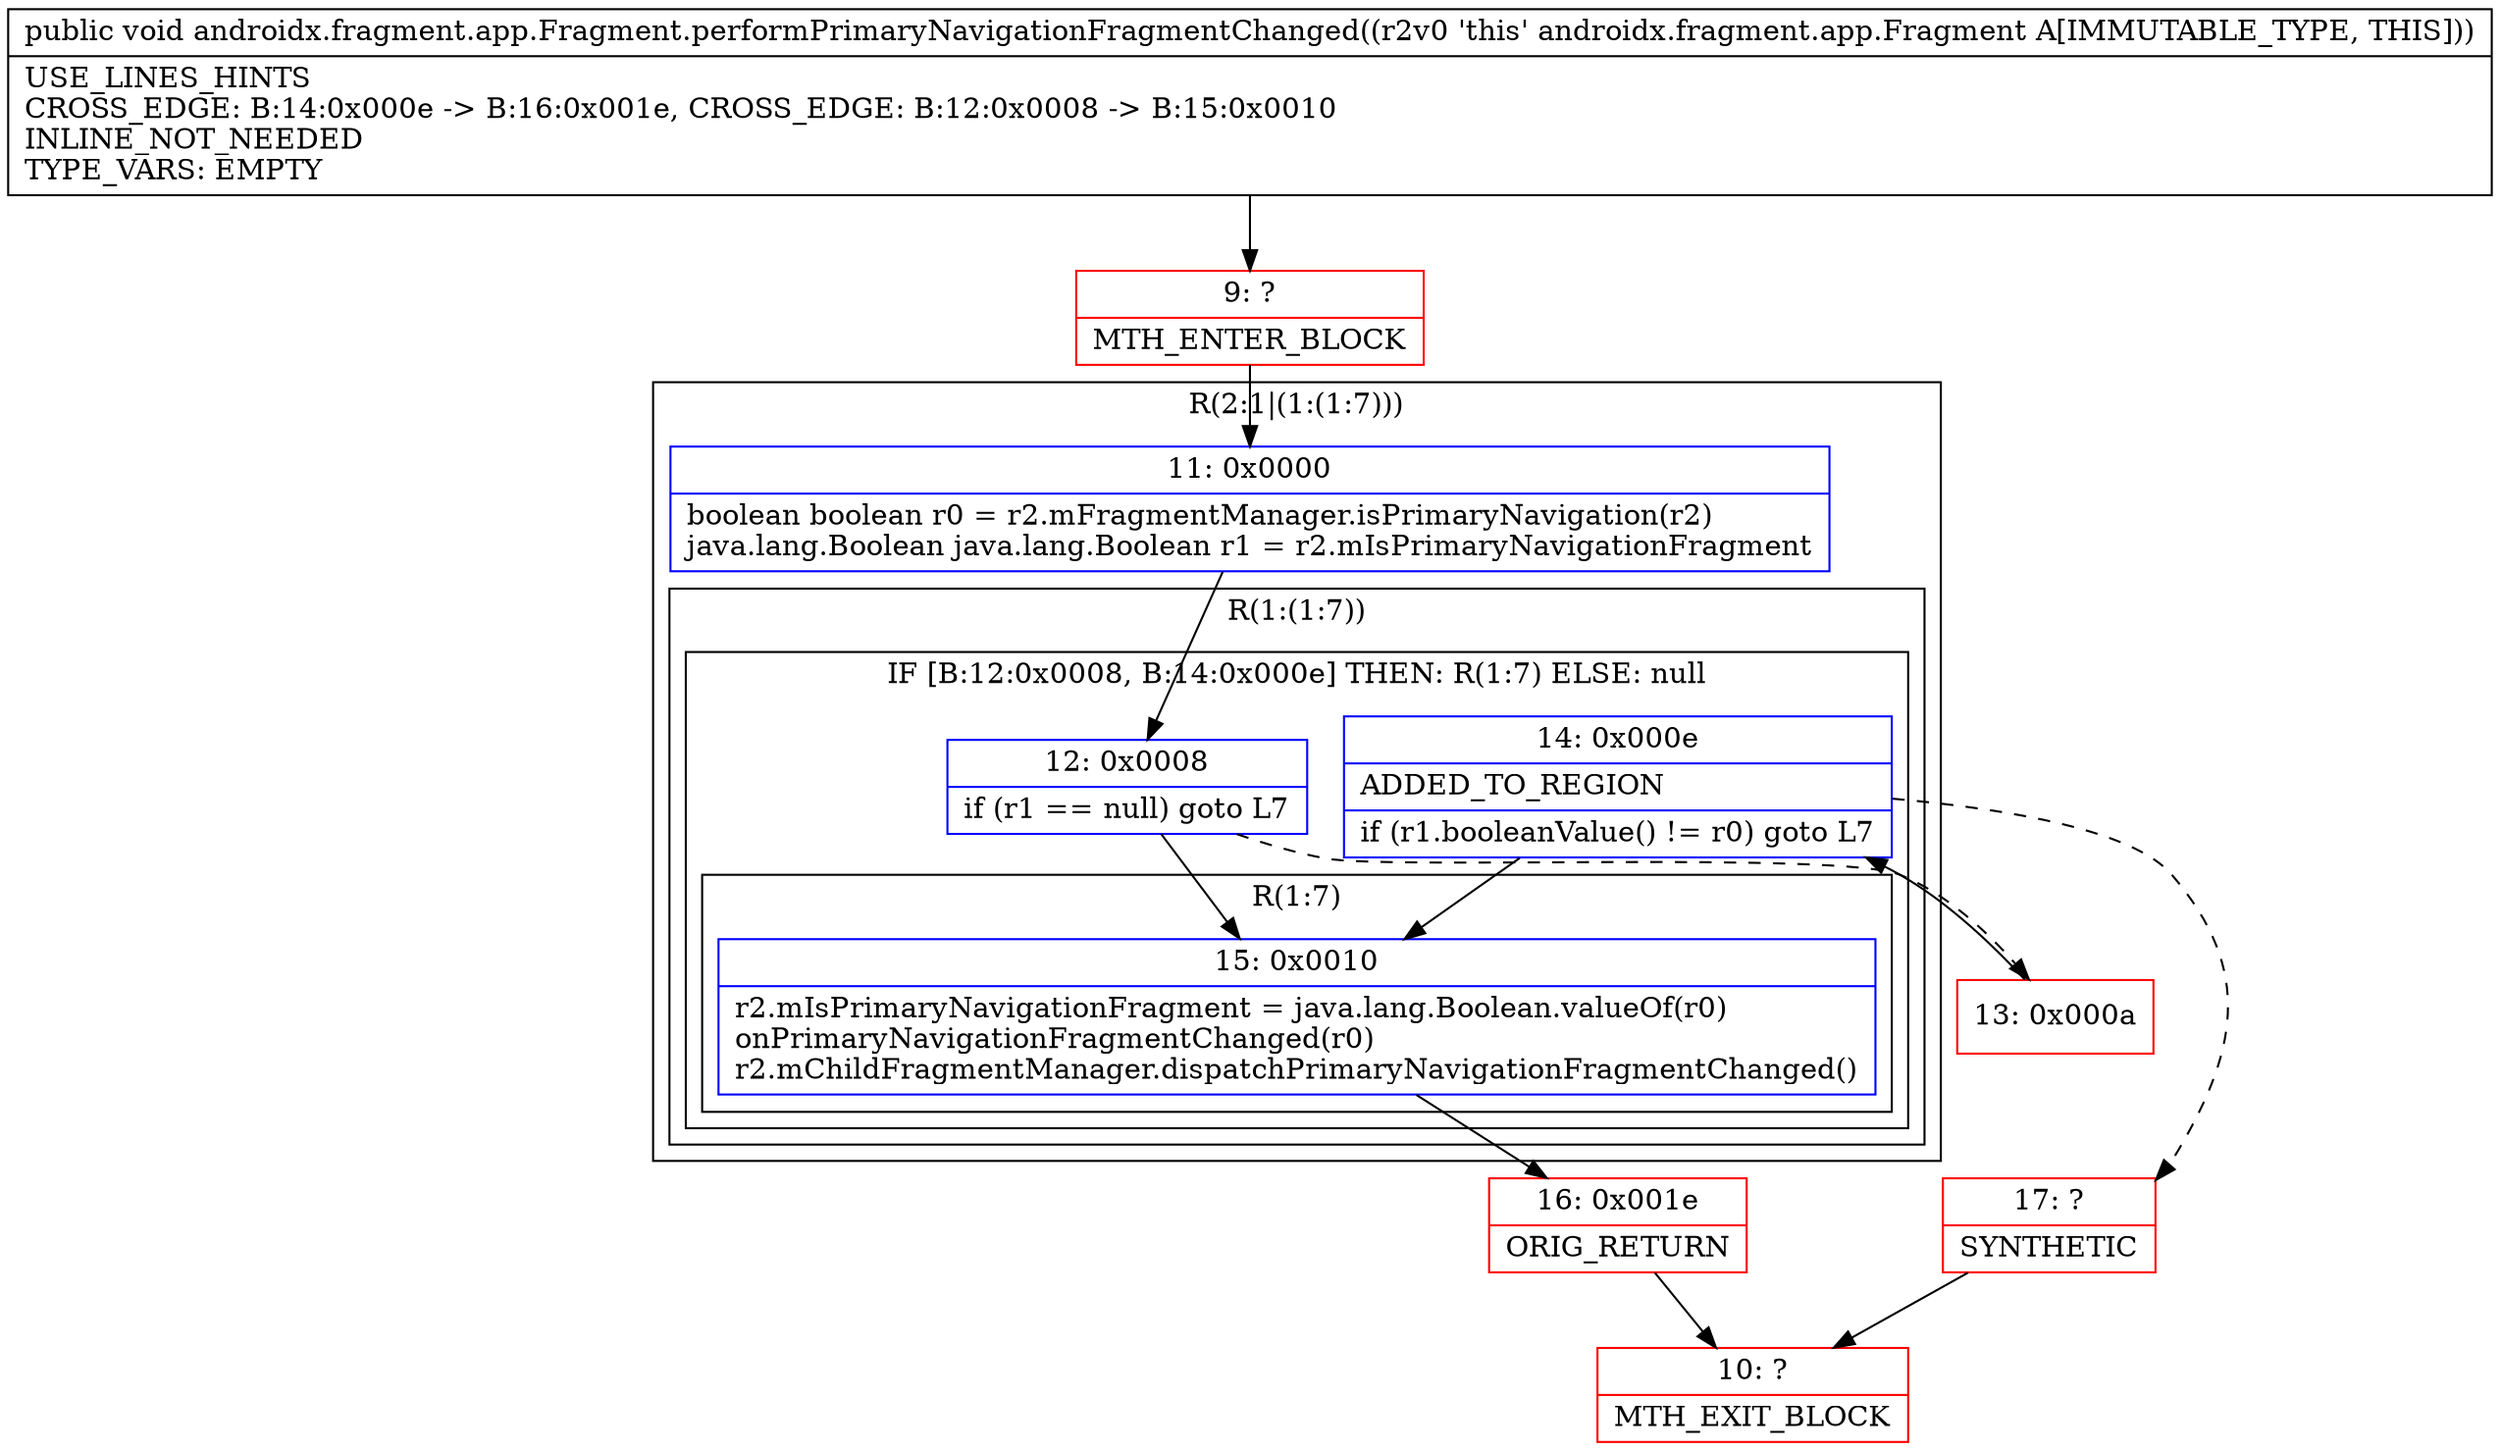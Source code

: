 digraph "CFG forandroidx.fragment.app.Fragment.performPrimaryNavigationFragmentChanged()V" {
subgraph cluster_Region_146609560 {
label = "R(2:1|(1:(1:7)))";
node [shape=record,color=blue];
Node_11 [shape=record,label="{11\:\ 0x0000|boolean boolean r0 = r2.mFragmentManager.isPrimaryNavigation(r2)\ljava.lang.Boolean java.lang.Boolean r1 = r2.mIsPrimaryNavigationFragment\l}"];
subgraph cluster_Region_1007755474 {
label = "R(1:(1:7))";
node [shape=record,color=blue];
subgraph cluster_IfRegion_1667820413 {
label = "IF [B:12:0x0008, B:14:0x000e] THEN: R(1:7) ELSE: null";
node [shape=record,color=blue];
Node_12 [shape=record,label="{12\:\ 0x0008|if (r1 == null) goto L7\l}"];
Node_14 [shape=record,label="{14\:\ 0x000e|ADDED_TO_REGION\l|if (r1.booleanValue() != r0) goto L7\l}"];
subgraph cluster_Region_870058139 {
label = "R(1:7)";
node [shape=record,color=blue];
Node_15 [shape=record,label="{15\:\ 0x0010|r2.mIsPrimaryNavigationFragment = java.lang.Boolean.valueOf(r0)\lonPrimaryNavigationFragmentChanged(r0)\lr2.mChildFragmentManager.dispatchPrimaryNavigationFragmentChanged()\l}"];
}
}
}
}
Node_9 [shape=record,color=red,label="{9\:\ ?|MTH_ENTER_BLOCK\l}"];
Node_13 [shape=record,color=red,label="{13\:\ 0x000a}"];
Node_17 [shape=record,color=red,label="{17\:\ ?|SYNTHETIC\l}"];
Node_10 [shape=record,color=red,label="{10\:\ ?|MTH_EXIT_BLOCK\l}"];
Node_16 [shape=record,color=red,label="{16\:\ 0x001e|ORIG_RETURN\l}"];
MethodNode[shape=record,label="{public void androidx.fragment.app.Fragment.performPrimaryNavigationFragmentChanged((r2v0 'this' androidx.fragment.app.Fragment A[IMMUTABLE_TYPE, THIS]))  | USE_LINES_HINTS\lCROSS_EDGE: B:14:0x000e \-\> B:16:0x001e, CROSS_EDGE: B:12:0x0008 \-\> B:15:0x0010\lINLINE_NOT_NEEDED\lTYPE_VARS: EMPTY\l}"];
MethodNode -> Node_9;Node_11 -> Node_12;
Node_12 -> Node_13[style=dashed];
Node_12 -> Node_15;
Node_14 -> Node_15;
Node_14 -> Node_17[style=dashed];
Node_15 -> Node_16;
Node_9 -> Node_11;
Node_13 -> Node_14;
Node_17 -> Node_10;
Node_16 -> Node_10;
}


